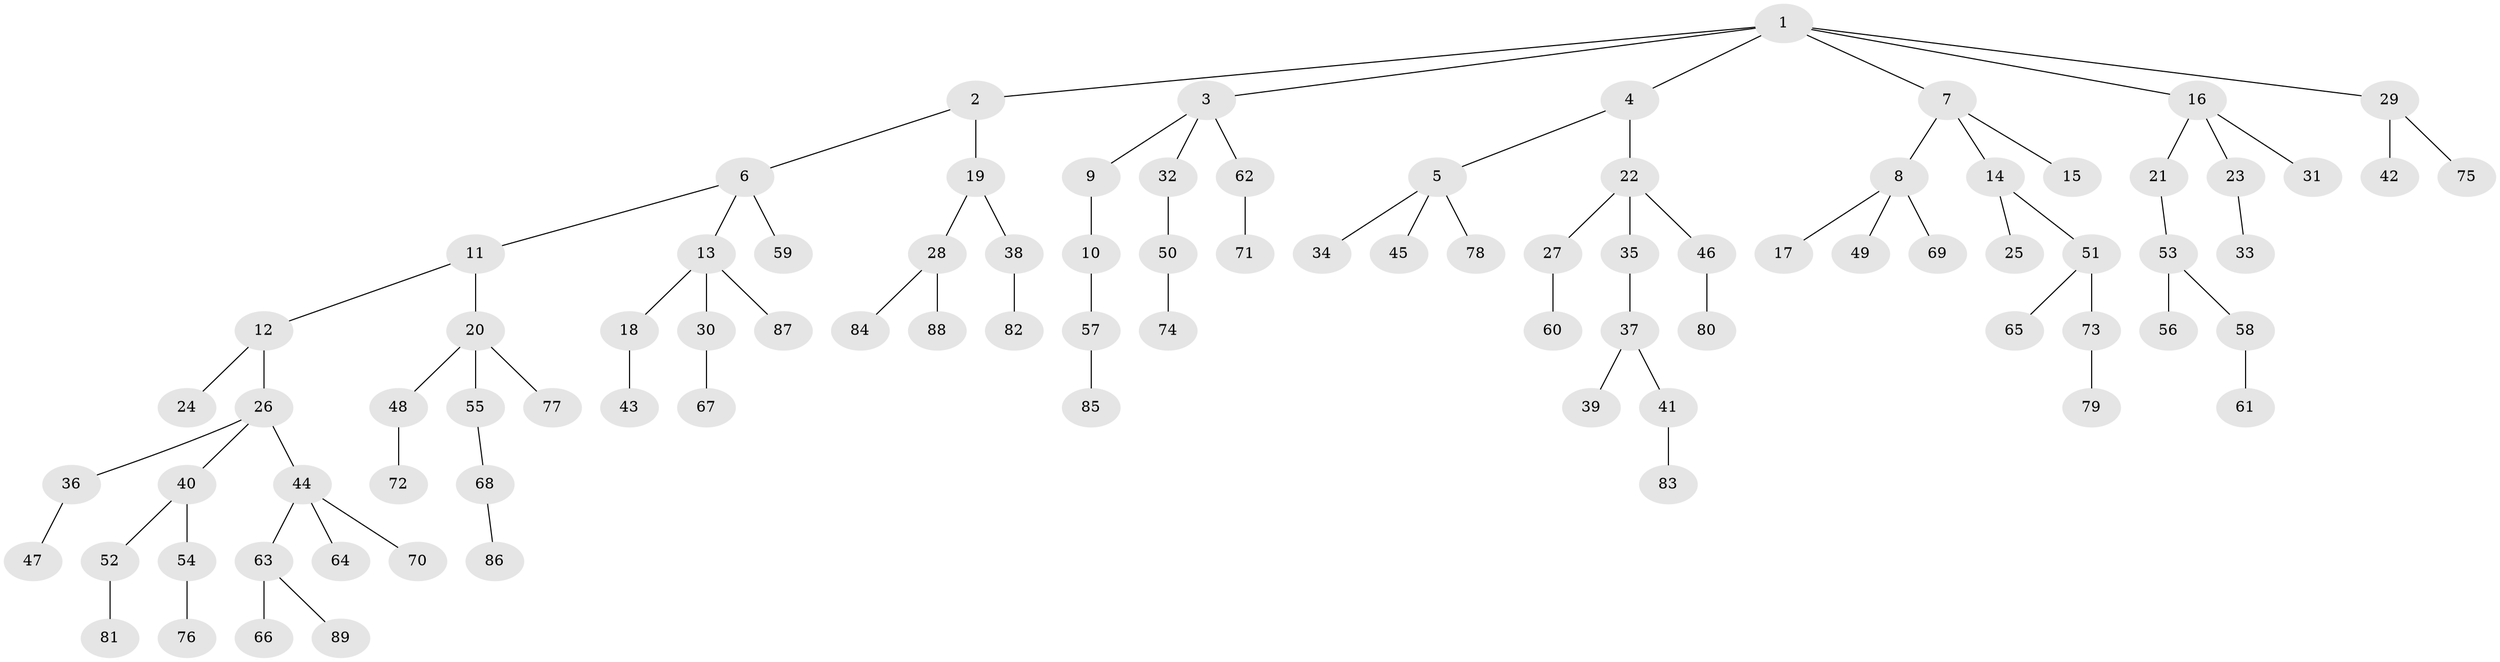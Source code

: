 // Generated by graph-tools (version 1.1) at 2025/15/03/09/25 04:15:36]
// undirected, 89 vertices, 88 edges
graph export_dot {
graph [start="1"]
  node [color=gray90,style=filled];
  1;
  2;
  3;
  4;
  5;
  6;
  7;
  8;
  9;
  10;
  11;
  12;
  13;
  14;
  15;
  16;
  17;
  18;
  19;
  20;
  21;
  22;
  23;
  24;
  25;
  26;
  27;
  28;
  29;
  30;
  31;
  32;
  33;
  34;
  35;
  36;
  37;
  38;
  39;
  40;
  41;
  42;
  43;
  44;
  45;
  46;
  47;
  48;
  49;
  50;
  51;
  52;
  53;
  54;
  55;
  56;
  57;
  58;
  59;
  60;
  61;
  62;
  63;
  64;
  65;
  66;
  67;
  68;
  69;
  70;
  71;
  72;
  73;
  74;
  75;
  76;
  77;
  78;
  79;
  80;
  81;
  82;
  83;
  84;
  85;
  86;
  87;
  88;
  89;
  1 -- 2;
  1 -- 3;
  1 -- 4;
  1 -- 7;
  1 -- 16;
  1 -- 29;
  2 -- 6;
  2 -- 19;
  3 -- 9;
  3 -- 32;
  3 -- 62;
  4 -- 5;
  4 -- 22;
  5 -- 34;
  5 -- 45;
  5 -- 78;
  6 -- 11;
  6 -- 13;
  6 -- 59;
  7 -- 8;
  7 -- 14;
  7 -- 15;
  8 -- 17;
  8 -- 49;
  8 -- 69;
  9 -- 10;
  10 -- 57;
  11 -- 12;
  11 -- 20;
  12 -- 24;
  12 -- 26;
  13 -- 18;
  13 -- 30;
  13 -- 87;
  14 -- 25;
  14 -- 51;
  16 -- 21;
  16 -- 23;
  16 -- 31;
  18 -- 43;
  19 -- 28;
  19 -- 38;
  20 -- 48;
  20 -- 55;
  20 -- 77;
  21 -- 53;
  22 -- 27;
  22 -- 35;
  22 -- 46;
  23 -- 33;
  26 -- 36;
  26 -- 40;
  26 -- 44;
  27 -- 60;
  28 -- 84;
  28 -- 88;
  29 -- 42;
  29 -- 75;
  30 -- 67;
  32 -- 50;
  35 -- 37;
  36 -- 47;
  37 -- 39;
  37 -- 41;
  38 -- 82;
  40 -- 52;
  40 -- 54;
  41 -- 83;
  44 -- 63;
  44 -- 64;
  44 -- 70;
  46 -- 80;
  48 -- 72;
  50 -- 74;
  51 -- 65;
  51 -- 73;
  52 -- 81;
  53 -- 56;
  53 -- 58;
  54 -- 76;
  55 -- 68;
  57 -- 85;
  58 -- 61;
  62 -- 71;
  63 -- 66;
  63 -- 89;
  68 -- 86;
  73 -- 79;
}
